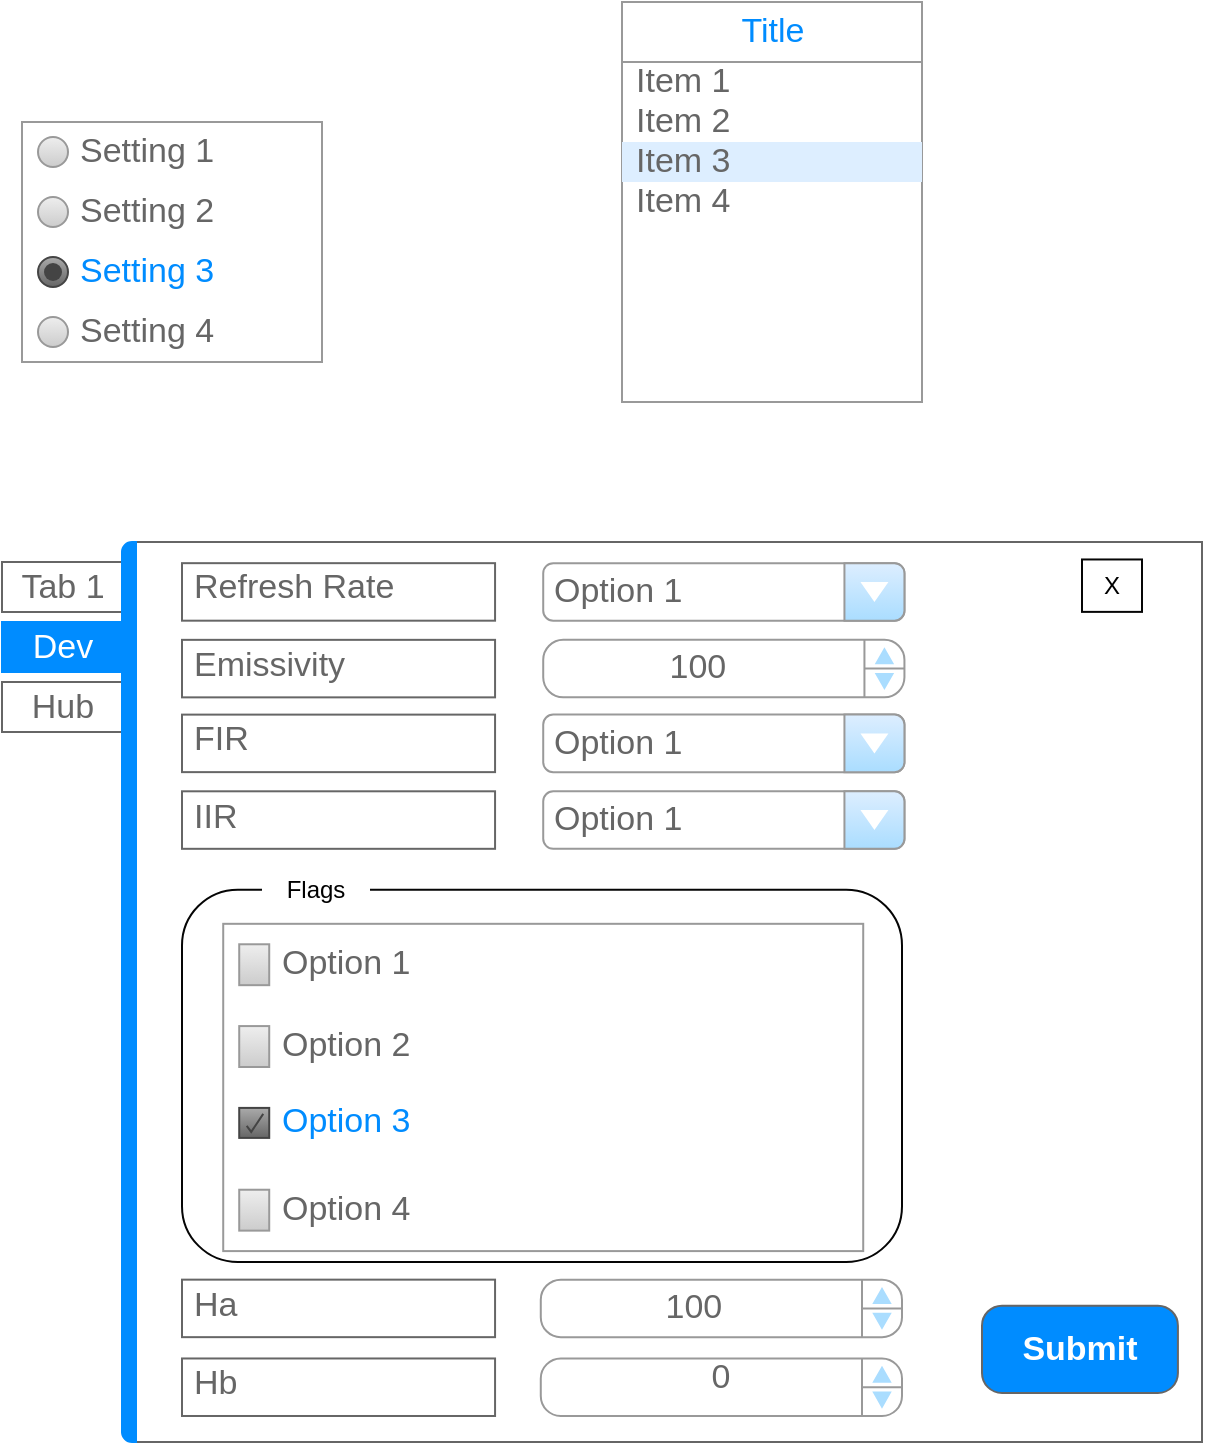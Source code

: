 <mxfile version="20.3.0" type="device"><diagram name="Page-1" id="c9db0220-8083-56f3-ca83-edcdcd058819"><mxGraphModel dx="1022" dy="549" grid="1" gridSize="10" guides="1" tooltips="1" connect="1" arrows="1" fold="1" page="1" pageScale="1.5" pageWidth="826" pageHeight="1169" background="#ffffff" math="0" shadow="0"><root><mxCell id="0" style=";html=1;"/><mxCell id="1" style=";html=1;" parent="0"/><mxCell id="QfCzVdZM4TIB7CKAn-iG-16" value="" style="strokeWidth=1;shadow=0;dashed=0;align=center;html=1;shape=mxgraph.mockup.containers.marginRect2;rectMarginLeft=67;strokeColor=#666666;gradientColor=none;" vertex="1" parent="1"><mxGeometry x="380" y="630" width="600" height="450" as="geometry"/></mxCell><mxCell id="QfCzVdZM4TIB7CKAn-iG-17" value="Tab 1" style="strokeColor=inherit;fillColor=inherit;gradientColor=inherit;strokeWidth=1;shadow=0;dashed=0;align=center;html=1;shape=mxgraph.mockup.containers.rrect;rSize=0;fontSize=17;fontColor=#666666;" vertex="1" parent="QfCzVdZM4TIB7CKAn-iG-16"><mxGeometry width="60" height="25" relative="1" as="geometry"><mxPoint y="10" as="offset"/></mxGeometry></mxCell><mxCell id="QfCzVdZM4TIB7CKAn-iG-18" value="Dev" style="strokeWidth=1;shadow=0;dashed=0;align=center;html=1;shape=mxgraph.mockup.containers.rrect;rSize=0;fontSize=17;fontColor=#ffffff;strokeColor=#008cff;fillColor=#008cff;" vertex="1" parent="QfCzVdZM4TIB7CKAn-iG-16"><mxGeometry width="60" height="25" relative="1" as="geometry"><mxPoint y="40" as="offset"/></mxGeometry></mxCell><mxCell id="QfCzVdZM4TIB7CKAn-iG-19" value="Hub" style="strokeColor=inherit;fillColor=inherit;gradientColor=inherit;strokeWidth=1;shadow=0;dashed=0;align=center;html=1;shape=mxgraph.mockup.containers.rrect;rSize=0;fontSize=17;fontColor=#666666;" vertex="1" parent="QfCzVdZM4TIB7CKAn-iG-16"><mxGeometry width="60" height="25" relative="1" as="geometry"><mxPoint y="70" as="offset"/></mxGeometry></mxCell><mxCell id="QfCzVdZM4TIB7CKAn-iG-20" value="" style="strokeWidth=1;shadow=0;dashed=0;align=center;html=1;shape=mxgraph.mockup.containers.leftButton;rSize=5;strokeColor=#008cff;fillColor=#008cff;resizeHeight=1;movable=0;deletable=0;" vertex="1" parent="QfCzVdZM4TIB7CKAn-iG-16"><mxGeometry width="7" height="450" relative="1" as="geometry"><mxPoint x="60" as="offset"/></mxGeometry></mxCell><mxCell id="QfCzVdZM4TIB7CKAn-iG-31" value="Submit" style="strokeWidth=1;shadow=0;dashed=0;align=center;html=1;shape=mxgraph.mockup.buttons.button;strokeColor=#666666;fontColor=#ffffff;mainText=;buttonStyle=round;fontSize=17;fontStyle=1;fillColor=#008cff;whiteSpace=wrap;" vertex="1" parent="QfCzVdZM4TIB7CKAn-iG-16"><mxGeometry x="490" y="381.821" width="97.96" height="43.676" as="geometry"/></mxCell><mxCell id="QfCzVdZM4TIB7CKAn-iG-38" value="X" style="text;html=1;strokeColor=#050505;fillColor=none;align=center;verticalAlign=middle;whiteSpace=wrap;rounded=0;shadow=0;" vertex="1" parent="QfCzVdZM4TIB7CKAn-iG-16"><mxGeometry x="540" y="8.735" width="30" height="26.206" as="geometry"/></mxCell><mxCell id="QfCzVdZM4TIB7CKAn-iG-40" value="" style="group" vertex="1" connectable="0" parent="QfCzVdZM4TIB7CKAn-iG-16"><mxGeometry x="90" y="10.585" width="361.22" height="142.824" as="geometry"/></mxCell><mxCell id="QfCzVdZM4TIB7CKAn-iG-12" value="Option 1" style="strokeWidth=1;shadow=0;dashed=0;align=center;html=1;shape=mxgraph.mockup.forms.comboBox;strokeColor=#999999;fillColor=#ddeeff;align=left;fillColor2=#aaddff;mainText=;fontColor=#666666;fontSize=17;spacingLeft=3;" vertex="1" parent="QfCzVdZM4TIB7CKAn-iG-40"><mxGeometry x="180.61" width="180.61" height="28.756" as="geometry"/></mxCell><mxCell id="QfCzVdZM4TIB7CKAn-iG-30" value="Refresh Rate" style="strokeWidth=1;shadow=0;dashed=0;align=center;html=1;shape=mxgraph.mockup.text.textBox;fontColor=#666666;align=left;fontSize=17;spacingLeft=4;spacingTop=-3;strokeColor=#666666;mainText=" vertex="1" parent="QfCzVdZM4TIB7CKAn-iG-40"><mxGeometry width="156.529" height="28.756" as="geometry"/></mxCell><mxCell id="QfCzVdZM4TIB7CKAn-iG-32" value="FIR" style="strokeWidth=1;shadow=0;dashed=0;align=center;html=1;shape=mxgraph.mockup.text.textBox;fontColor=#666666;align=left;fontSize=17;spacingLeft=4;spacingTop=-3;strokeColor=#666666;mainText=" vertex="1" parent="QfCzVdZM4TIB7CKAn-iG-40"><mxGeometry y="75.725" width="156.529" height="28.756" as="geometry"/></mxCell><mxCell id="QfCzVdZM4TIB7CKAn-iG-33" value="Option 1" style="strokeWidth=1;shadow=0;dashed=0;align=center;html=1;shape=mxgraph.mockup.forms.comboBox;strokeColor=#999999;fillColor=#ddeeff;align=left;fillColor2=#aaddff;mainText=;fontColor=#666666;fontSize=17;spacingLeft=3;" vertex="1" parent="QfCzVdZM4TIB7CKAn-iG-40"><mxGeometry x="180.61" y="75.725" width="180.61" height="28.756" as="geometry"/></mxCell><mxCell id="QfCzVdZM4TIB7CKAn-iG-34" value="IIR" style="strokeWidth=1;shadow=0;dashed=0;align=center;html=1;shape=mxgraph.mockup.text.textBox;fontColor=#666666;align=left;fontSize=17;spacingLeft=4;spacingTop=-3;strokeColor=#666666;mainText=" vertex="1" parent="QfCzVdZM4TIB7CKAn-iG-40"><mxGeometry y="114.067" width="156.529" height="28.756" as="geometry"/></mxCell><mxCell id="QfCzVdZM4TIB7CKAn-iG-35" value="Option 1" style="strokeWidth=1;shadow=0;dashed=0;align=center;html=1;shape=mxgraph.mockup.forms.comboBox;strokeColor=#999999;fillColor=#ddeeff;align=left;fillColor2=#aaddff;mainText=;fontColor=#666666;fontSize=17;spacingLeft=3;" vertex="1" parent="QfCzVdZM4TIB7CKAn-iG-40"><mxGeometry x="180.61" y="114.067" width="180.61" height="28.756" as="geometry"/></mxCell><mxCell id="QfCzVdZM4TIB7CKAn-iG-36" value="Emissivity" style="strokeWidth=1;shadow=0;dashed=0;align=center;html=1;shape=mxgraph.mockup.text.textBox;fontColor=#666666;align=left;fontSize=17;spacingLeft=4;spacingTop=-3;strokeColor=#666666;mainText=" vertex="1" parent="QfCzVdZM4TIB7CKAn-iG-40"><mxGeometry y="38.342" width="156.529" height="28.756" as="geometry"/></mxCell><mxCell id="QfCzVdZM4TIB7CKAn-iG-13" value="&lt;table cellpadding=&quot;0&quot; cellspacing=&quot;0&quot; style=&quot;width:100%;height:100%;&quot;&gt;&lt;tr&gt;&lt;td style=&quot;width:85%&quot;&gt;100&lt;/td&gt;&lt;td style=&quot;width:15%&quot;&gt;&lt;/td&gt;&lt;/tr&gt;&lt;/table&gt;" style="strokeWidth=1;shadow=0;dashed=0;align=center;html=1;shape=mxgraph.mockup.forms.spinner;strokeColor=#999999;spinLayout=right;spinStyle=normal;adjStyle=triangle;fillColor=#aaddff;fontSize=17;fontColor=#666666;mainText=;html=1;overflow=fill;" vertex="1" parent="QfCzVdZM4TIB7CKAn-iG-40"><mxGeometry x="180.61" y="38.342" width="180.61" height="28.756" as="geometry"/></mxCell><mxCell id="QfCzVdZM4TIB7CKAn-iG-41" value="" style="rounded=1;whiteSpace=wrap;html=1;shadow=0;strokeColor=#050505;" vertex="1" parent="QfCzVdZM4TIB7CKAn-iG-16"><mxGeometry x="90" y="173.86" width="360" height="186.14" as="geometry"/></mxCell><mxCell id="QfCzVdZM4TIB7CKAn-iG-1" value="" style="strokeWidth=1;shadow=0;dashed=0;align=center;html=1;shape=mxgraph.mockup.forms.rrect;rSize=0;strokeColor=#999999;fillColor=#ffffff;recursiveResize=0;" vertex="1" parent="QfCzVdZM4TIB7CKAn-iG-16"><mxGeometry x="110.61" y="190.909" width="320" height="163.636" as="geometry"/></mxCell><mxCell id="QfCzVdZM4TIB7CKAn-iG-2" value="Option 1" style="strokeWidth=1;shadow=0;dashed=0;align=center;html=1;shape=mxgraph.mockup.forms.rrect;rSize=0;fillColor=#eeeeee;strokeColor=#999999;gradientColor=#cccccc;align=left;spacingLeft=4;fontSize=17;fontColor=#666666;labelPosition=right;" vertex="1" parent="QfCzVdZM4TIB7CKAn-iG-1"><mxGeometry x="8" y="10.227" width="15" height="20.455" as="geometry"/></mxCell><mxCell id="QfCzVdZM4TIB7CKAn-iG-3" value="Option 2" style="strokeWidth=1;shadow=0;dashed=0;align=center;html=1;shape=mxgraph.mockup.forms.rrect;rSize=0;fillColor=#eeeeee;strokeColor=#999999;gradientColor=#cccccc;align=left;spacingLeft=4;fontSize=17;fontColor=#666666;labelPosition=right;" vertex="1" parent="QfCzVdZM4TIB7CKAn-iG-1"><mxGeometry x="8" y="51.136" width="15" height="20.455" as="geometry"/></mxCell><mxCell id="QfCzVdZM4TIB7CKAn-iG-4" value="Option 3" style="strokeWidth=1;shadow=0;dashed=0;align=center;html=1;shape=mxgraph.mockup.forms.checkbox;rSize=0;resizable=0;fillColor=#aaaaaa;strokeColor=#444444;gradientColor=#666666;align=left;spacingLeft=4;fontSize=17;fontColor=#008cff;labelPosition=right;" vertex="1" parent="QfCzVdZM4TIB7CKAn-iG-1"><mxGeometry x="8" y="92.045" width="15" height="15" as="geometry"/></mxCell><mxCell id="QfCzVdZM4TIB7CKAn-iG-5" value="Option 4" style="strokeWidth=1;shadow=0;dashed=0;align=center;html=1;shape=mxgraph.mockup.forms.rrect;rSize=0;fillColor=#eeeeee;strokeColor=#999999;gradientColor=#cccccc;align=left;spacingLeft=4;fontSize=17;fontColor=#666666;labelPosition=right;" vertex="1" parent="QfCzVdZM4TIB7CKAn-iG-1"><mxGeometry x="8" y="132.955" width="15" height="20.455" as="geometry"/></mxCell><mxCell id="QfCzVdZM4TIB7CKAn-iG-42" value="&amp;nbsp; Flags&amp;nbsp;&amp;nbsp;" style="text;html=1;strokeColor=none;fillColor=#FFFFFF;align=center;verticalAlign=middle;whiteSpace=wrap;rounded=0;shadow=0;" vertex="1" parent="QfCzVdZM4TIB7CKAn-iG-16"><mxGeometry x="130" y="160.572" width="54" height="27.273" as="geometry"/></mxCell><mxCell id="QfCzVdZM4TIB7CKAn-iG-24" value="" style="strokeWidth=1;shadow=0;dashed=0;align=center;html=1;shape=mxgraph.mockup.forms.rrect;rSize=0;strokeColor=#999999;fillColor=#ffffff;" vertex="1" parent="1"><mxGeometry x="690" y="360" width="150" height="200" as="geometry"/></mxCell><mxCell id="QfCzVdZM4TIB7CKAn-iG-25" value="Title" style="strokeWidth=1;shadow=0;dashed=0;align=center;html=1;shape=mxgraph.mockup.forms.rrect;rSize=0;strokeColor=#999999;fontColor=#008cff;fontSize=17;fillColor=#ffffff;resizeWidth=1;" vertex="1" parent="QfCzVdZM4TIB7CKAn-iG-24"><mxGeometry width="150" height="30" relative="1" as="geometry"/></mxCell><mxCell id="QfCzVdZM4TIB7CKAn-iG-26" value="Item 1" style="strokeWidth=1;shadow=0;dashed=0;align=center;html=1;shape=mxgraph.mockup.forms.anchor;fontSize=17;fontColor=#666666;align=left;spacingLeft=5;resizeWidth=1;" vertex="1" parent="QfCzVdZM4TIB7CKAn-iG-24"><mxGeometry width="150" height="20" relative="1" as="geometry"><mxPoint y="30" as="offset"/></mxGeometry></mxCell><mxCell id="QfCzVdZM4TIB7CKAn-iG-27" value="Item 2" style="strokeWidth=1;shadow=0;dashed=0;align=center;html=1;shape=mxgraph.mockup.forms.anchor;fontSize=17;fontColor=#666666;align=left;spacingLeft=5;resizeWidth=1;" vertex="1" parent="QfCzVdZM4TIB7CKAn-iG-24"><mxGeometry width="150" height="20" relative="1" as="geometry"><mxPoint y="50" as="offset"/></mxGeometry></mxCell><mxCell id="QfCzVdZM4TIB7CKAn-iG-28" value="Item 3" style="strokeWidth=1;shadow=0;dashed=0;align=center;html=1;shape=mxgraph.mockup.forms.rrect;rSize=0;fontSize=17;fontColor=#666666;align=left;spacingLeft=5;fillColor=#ddeeff;strokeColor=none;resizeWidth=1;" vertex="1" parent="QfCzVdZM4TIB7CKAn-iG-24"><mxGeometry width="150" height="20" relative="1" as="geometry"><mxPoint y="70" as="offset"/></mxGeometry></mxCell><mxCell id="QfCzVdZM4TIB7CKAn-iG-29" value="Item 4" style="strokeWidth=1;shadow=0;dashed=0;align=center;html=1;shape=mxgraph.mockup.forms.anchor;fontSize=17;fontColor=#666666;align=left;spacingLeft=5;resizeWidth=1;" vertex="1" parent="QfCzVdZM4TIB7CKAn-iG-24"><mxGeometry width="150" height="20" relative="1" as="geometry"><mxPoint y="90" as="offset"/></mxGeometry></mxCell><mxCell id="QfCzVdZM4TIB7CKAn-iG-6" value="" style="strokeWidth=1;shadow=0;dashed=0;align=center;html=1;shape=mxgraph.mockup.forms.rrect;rSize=0;strokeColor=#999999;fillColor=#ffffff;recursiveResize=0;" vertex="1" parent="1"><mxGeometry x="390" y="420" width="150" height="120" as="geometry"/></mxCell><mxCell id="QfCzVdZM4TIB7CKAn-iG-7" value="Setting 1" style="shape=ellipse;rSize=0;fillColor=#eeeeee;strokeColor=#999999;gradientColor=#cccccc;html=1;align=left;spacingLeft=4;fontSize=17;fontColor=#666666;labelPosition=right;" vertex="1" parent="QfCzVdZM4TIB7CKAn-iG-6"><mxGeometry x="8" y="7.5" width="15" height="15" as="geometry"/></mxCell><mxCell id="QfCzVdZM4TIB7CKAn-iG-8" value="Setting 2" style="shape=ellipse;rSize=0;fillColor=#eeeeee;strokeColor=#999999;gradientColor=#cccccc;html=1;align=left;spacingLeft=4;fontSize=17;fontColor=#666666;labelPosition=right;" vertex="1" parent="QfCzVdZM4TIB7CKAn-iG-6"><mxGeometry x="8" y="37.5" width="15" height="15" as="geometry"/></mxCell><mxCell id="QfCzVdZM4TIB7CKAn-iG-9" value="Setting 3" style="shape=ellipse;rSize=0;fillColor=#aaaaaa;strokeColor=#444444;gradientColor=#666666;html=1;align=left;spacingLeft=4;fontSize=17;fontColor=#008cff;labelPosition=right;" vertex="1" parent="QfCzVdZM4TIB7CKAn-iG-6"><mxGeometry x="8" y="67.5" width="15" height="15" as="geometry"/></mxCell><mxCell id="QfCzVdZM4TIB7CKAn-iG-10" value="" style="shape=ellipse;fillColor=#444444;strokeColor=none;html=1;" vertex="1" parent="QfCzVdZM4TIB7CKAn-iG-9"><mxGeometry x="3" y="3" width="9" height="9" as="geometry"/></mxCell><mxCell id="QfCzVdZM4TIB7CKAn-iG-11" value="Setting 4" style="shape=ellipse;rSize=0;fillColor=#eeeeee;strokeColor=#999999;gradientColor=#cccccc;html=1;align=left;spacingLeft=4;fontSize=17;fontColor=#666666;labelPosition=right;" vertex="1" parent="QfCzVdZM4TIB7CKAn-iG-6"><mxGeometry x="8" y="97.5" width="15" height="15" as="geometry"/></mxCell><mxCell id="QfCzVdZM4TIB7CKAn-iG-52" value="" style="group" vertex="1" connectable="0" parent="1"><mxGeometry x="470" y="998.825" width="360" height="68.172" as="geometry"/></mxCell><mxCell id="QfCzVdZM4TIB7CKAn-iG-53" value="&lt;table cellpadding=&quot;0&quot; cellspacing=&quot;0&quot; style=&quot;width:100%;height:100%;&quot;&gt;&lt;tr&gt;&lt;td style=&quot;width:85%&quot;&gt;100&lt;/td&gt;&lt;td style=&quot;width:15%&quot;&gt;&lt;/td&gt;&lt;/tr&gt;&lt;/table&gt;" style="strokeWidth=1;shadow=0;dashed=0;align=center;html=1;shape=mxgraph.mockup.forms.spinner;strokeColor=#999999;spinLayout=right;spinStyle=normal;adjStyle=triangle;fillColor=#aaddff;fontSize=17;fontColor=#666666;mainText=;html=1;overflow=fill;" vertex="1" parent="QfCzVdZM4TIB7CKAn-iG-52"><mxGeometry x="179.39" y="5.684e-14" width="180.61" height="28.756" as="geometry"/></mxCell><mxCell id="QfCzVdZM4TIB7CKAn-iG-54" value="0" style="strokeWidth=1;shadow=0;dashed=0;align=center;html=1;shape=mxgraph.mockup.forms.spinner;strokeColor=#999999;spinLayout=right;spinStyle=normal;adjStyle=triangle;fillColor=#aaddff;fontSize=17;fontColor=#666666;mainText=;html=1;overflow=fill;" vertex="1" parent="QfCzVdZM4TIB7CKAn-iG-52"><mxGeometry x="179.39" y="39.416" width="180.61" height="28.756" as="geometry"/></mxCell><mxCell id="QfCzVdZM4TIB7CKAn-iG-55" value="Ha" style="strokeWidth=1;shadow=0;dashed=0;align=center;html=1;shape=mxgraph.mockup.text.textBox;fontColor=#666666;align=left;fontSize=17;spacingLeft=4;spacingTop=-3;strokeColor=#666666;mainText=" vertex="1" parent="QfCzVdZM4TIB7CKAn-iG-52"><mxGeometry width="156.529" height="28.756" as="geometry"/></mxCell><mxCell id="QfCzVdZM4TIB7CKAn-iG-56" value="Hb" style="strokeWidth=1;shadow=0;dashed=0;align=center;html=1;shape=mxgraph.mockup.text.textBox;fontColor=#666666;align=left;fontSize=17;spacingLeft=4;spacingTop=-3;strokeColor=#666666;mainText=" vertex="1" parent="QfCzVdZM4TIB7CKAn-iG-52"><mxGeometry y="39.416" width="156.529" height="28.756" as="geometry"/></mxCell></root></mxGraphModel></diagram></mxfile>